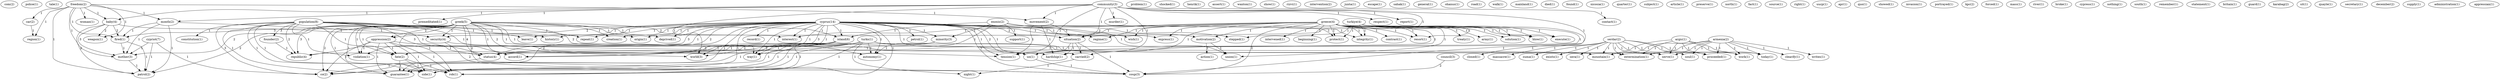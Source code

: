 digraph G {
  com [ label="com(2)" ];
  police [ label="police(1)" ];
  tale [ label="tale(1)" ];
  population [ label="population(8)" ];
  constitution [ label="constitution(1)" ];
  founder [ label="founder(2)" ];
  history [ label="history(1)" ];
  repeat [ label="repeat(1)" ];
  island [ label="island(6)" ];
  leave [ label="leave(1)" ];
  tension [ label="tension(1)" ];
  accord [ label="accord(1)" ];
  republic [ label="republic(4)" ];
  violation [ label="violation(1)" ];
  fate [ label="fate(2)" ];
  rob [ label="rob(1)" ];
  status [ label="status(4)" ];
  co [ label="co(2)" ];
  side [ label="side(1)" ];
  guarantee [ label="guarantee(1)" ];
  problem [ label="problem(1)" ];
  shocked [ label="shocked(1)" ];
  henrik [ label="henrik(1)" ];
  assert [ label="assert(1)" ];
  wanton [ label="wanton(1)" ];
  freedom [ label="freedom(2)" ];
  movement [ label="movement(2)" ];
  car [ label="car(2)" ];
  region [ label="region(1)" ];
  baby [ label="baby(4)" ];
  weapon [ label="weapon(1)" ];
  woman [ label="woman(1)" ];
  month [ label="month(2)" ];
  fired [ label="fired(1)" ];
  mother [ label="mother(3)" ];
  patrol [ label="patrol(2)" ];
  show [ label="show(1)" ];
  rizvi [ label="rizvi(1)" ];
  intervention [ label="intervention(2)" ];
  junta [ label="junta(1)" ];
  escape [ label="escape(1)" ];
  community [ label="community(3)" ];
  respect [ label="respect(1)" ];
  report [ label="report(1)" ];
  contact [ label="contact(1)" ];
  premeditated [ label="premeditated(1)" ];
  situation [ label="situation(2)" ];
  murder [ label="murder(1)" ];
  hardship [ label="hardship(1)" ];
  security [ label="security(4)" ];
  un [ label="un(1)" ];
  world [ label="world(3)" ];
  sahak [ label="sahak(1)" ];
  serdar [ label="serdar(2)" ];
  massacre [ label="massacre(1)" ];
  zuma [ label="zuma(1)" ];
  exists [ label="exists(1)" ];
  sera [ label="sera(1)" ];
  closed [ label="closed(1)" ];
  soul [ label="soul(1)" ];
  work [ label="work(1)" ];
  proceeded [ label="proceeded(1)" ];
  today [ label="today(1)" ];
  mountain [ label="mountain(1)" ];
  serve [ label="serve(1)" ];
  extermination [ label="extermination(1)" ];
  general [ label="general(1)" ];
  ohanus [ label="ohanus(1)" ];
  road [ label="road(1)" ];
  greece [ label="greece(4)" ];
  contrast [ label="contrast(1)" ];
  treaty [ label="treaty(1)" ];
  army [ label="army(1)" ];
  intervened [ label="intervened(1)" ];
  beginning [ label="beginning(1)" ];
  regime [ label="regime(1)" ];
  wish [ label="wish(1)" ];
  express [ label="express(1)" ];
  motivation [ label="motivation(2)" ];
  carried [ label="carried(2)" ];
  union [ label="union(1)" ];
  solution [ label="solution(1)" ];
  interest [ label="interest(1)" ];
  protect [ label="protect(1)" ];
  execute [ label="execute(1)" ];
  integrity [ label="integrity(1)" ];
  blow [ label="blow(1)" ];
  resort [ label="resort(1)" ];
  coup [ label="coup(3)" ];
  walk [ label="walk(1)" ];
  mainland [ label="mainland(1)" ];
  died [ label="died(1)" ];
  found [ label="found(1)" ];
  nicosia [ label="nicosia(1)" ];
  quarter [ label="quarter(1)" ];
  subject [ label="subject(1)" ];
  article [ label="article(1)" ];
  preserve [ label="preserve(1)" ];
  north [ label="north(1)" ];
  fact [ label="fact(1)" ];
  source [ label="source(1)" ];
  right [ label="right(1)" ];
  uucp [ label="uucp(1)" ];
  apr [ label="apr(1)" ];
  cyprus [ label="cyprus(14)" ];
  petrol [ label="petrol(1)" ];
  minority [ label="minority(3)" ];
  record [ label="record(1)" ];
  creation [ label="creation(1)" ];
  origin [ label="origin(1)" ];
  oppression [ label="oppression(2)" ];
  deprived [ label="deprived(1)" ];
  way [ label="way(1)" ];
  stepped [ label="stepped(1)" ];
  autonomy [ label="autonomy(1)" ];
  quo [ label="quo(1)" ];
  armenia [ label="armenia(2)" ];
  clearify [ label="clearify(1)" ];
  writes [ label="writes(1)" ];
  showed [ label="showed(1)" ];
  invasion [ label="invasion(1)" ];
  portrayed [ label="portrayed(1)" ];
  kpc [ label="kpc(2)" ];
  forced [ label="forced(1)" ];
  mass [ label="mass(1)" ];
  argic [ label="argic(1)" ];
  enosis [ label="enosis(2)" ];
  support [ label="support(1)" ];
  river [ label="river(1)" ];
  broke [ label="broke(1)" ];
  turkiye [ label="turkiye(4)" ];
  cypress [ label="cypress(1)" ];
  action [ label="action(1)" ];
  night [ label="night(1)" ];
  nothing [ label="nothing(1)" ];
  south [ label="south(1)" ];
  remember [ label="remember(1)" ];
  statement [ label="statement(1)" ];
  britain [ label="britain(1)" ];
  guard [ label="guard(1)" ];
  greek [ label="greek(5)" ];
  karabag [ label="karabag(2)" ];
  sit [ label="sit(1)" ];
  quayle [ label="quayle(1)" ];
  turks [ label="turks(1)" ];
  secretary [ label="secretary(1)" ];
  december [ label="december(2)" ];
  supply [ label="supply(1)" ];
  cypriot [ label="cypriot(7)" ];
  administration [ label="administration(1)" ];
  council [ label="council(3)" ];
  appressian [ label="appressian(1)" ];
  population -> constitution [ label="1" ];
  population -> founder [ label="3" ];
  population -> history [ label="1" ];
  population -> repeat [ label="1" ];
  population -> island [ label="1" ];
  population -> leave [ label="1" ];
  population -> tension [ label="1" ];
  population -> accord [ label="1" ];
  population -> republic [ label="2" ];
  population -> violation [ label="1" ];
  population -> fate [ label="1" ];
  population -> rob [ label="1" ];
  population -> status [ label="3" ];
  population -> co [ label="3" ];
  population -> side [ label="1" ];
  population -> guarantee [ label="1" ];
  freedom -> movement [ label="1" ];
  freedom -> car [ label="1" ];
  freedom -> region [ label="1" ];
  freedom -> baby [ label="1" ];
  freedom -> weapon [ label="1" ];
  freedom -> woman [ label="1" ];
  freedom -> month [ label="1" ];
  freedom -> fired [ label="1" ];
  freedom -> mother [ label="1" ];
  freedom -> patrol [ label="1" ];
  community -> respect [ label="1" ];
  community -> report [ label="1" ];
  community -> contact [ label="1" ];
  community -> movement [ label="1" ];
  community -> baby [ label="1" ];
  community -> premeditated [ label="1" ];
  community -> situation [ label="1" ];
  community -> murder [ label="1" ];
  community -> month [ label="1" ];
  community -> tension [ label="1" ];
  community -> hardship [ label="1" ];
  community -> security [ label="1" ];
  community -> un [ label="1" ];
  community -> world [ label="1" ];
  serdar -> massacre [ label="1" ];
  serdar -> zuma [ label="1" ];
  serdar -> exists [ label="1" ];
  serdar -> sera [ label="1" ];
  serdar -> closed [ label="1" ];
  serdar -> soul [ label="1" ];
  serdar -> work [ label="1" ];
  serdar -> proceeded [ label="1" ];
  serdar -> today [ label="1" ];
  serdar -> mountain [ label="1" ];
  serdar -> serve [ label="1" ];
  serdar -> extermination [ label="1" ];
  greece -> contrast [ label="1" ];
  greece -> treaty [ label="1" ];
  greece -> army [ label="1" ];
  greece -> intervened [ label="1" ];
  greece -> beginning [ label="1" ];
  greece -> regime [ label="1" ];
  greece -> situation [ label="1" ];
  greece -> wish [ label="1" ];
  greece -> express [ label="1" ];
  greece -> motivation [ label="1" ];
  greece -> carried [ label="1" ];
  greece -> union [ label="1" ];
  greece -> solution [ label="1" ];
  greece -> interest [ label="1" ];
  greece -> un [ label="1" ];
  greece -> protect [ label="1" ];
  greece -> execute [ label="1" ];
  greece -> integrity [ label="1" ];
  greece -> blow [ label="1" ];
  greece -> resort [ label="1" ];
  greece -> coup [ label="2" ];
  movement -> situation [ label="1" ];
  movement -> tension [ label="1" ];
  movement -> hardship [ label="1" ];
  car -> region [ label="1" ];
  founder -> republic [ label="1" ];
  baby -> weapon [ label="2" ];
  baby -> fired [ label="2" ];
  baby -> security [ label="1" ];
  baby -> mother [ label="3" ];
  baby -> patrol [ label="2" ];
  cyprus -> regime [ label="1" ];
  cyprus -> situation [ label="2" ];
  cyprus -> wish [ label="1" ];
  cyprus -> petrol [ label="1" ];
  cyprus -> history [ label="1" ];
  cyprus -> repeat [ label="1" ];
  cyprus -> express [ label="1" ];
  cyprus -> minority [ label="1" ];
  cyprus -> island [ label="1" ];
  cyprus -> carried [ label="1" ];
  cyprus -> leave [ label="1" ];
  cyprus -> tension [ label="1" ];
  cyprus -> hardship [ label="1" ];
  cyprus -> record [ label="1" ];
  cyprus -> creation [ label="1" ];
  cyprus -> origin [ label="1" ];
  cyprus -> interest [ label="1" ];
  cyprus -> accord [ label="1" ];
  cyprus -> un [ label="2" ];
  cyprus -> oppression [ label="2" ];
  cyprus -> republic [ label="3" ];
  cyprus -> protect [ label="1" ];
  cyprus -> deprived [ label="1" ];
  cyprus -> violation [ label="1" ];
  cyprus -> fate [ label="1" ];
  cyprus -> integrity [ label="1" ];
  cyprus -> world [ label="3" ];
  cyprus -> way [ label="1" ];
  cyprus -> rob [ label="1" ];
  cyprus -> status [ label="2" ];
  cyprus -> resort [ label="1" ];
  cyprus -> stepped [ label="2" ];
  cyprus -> co [ label="2" ];
  cyprus -> side [ label="1" ];
  cyprus -> autonomy [ label="1" ];
  cyprus -> coup [ label="1" ];
  cyprus -> guarantee [ label="1" ];
  armenia -> soul [ label="1" ];
  armenia -> clearify [ label="1" ];
  armenia -> work [ label="1" ];
  armenia -> proceeded [ label="1" ];
  armenia -> today [ label="1" ];
  armenia -> mountain [ label="1" ];
  armenia -> writes [ label="1" ];
  armenia -> serve [ label="1" ];
  armenia -> extermination [ label="1" ];
  situation -> carried [ label="1" ];
  situation -> tension [ label="1" ];
  situation -> hardship [ label="1" ];
  situation -> coup [ label="1" ];
  argic -> work [ label="1" ];
  argic -> proceeded [ label="1" ];
  argic -> today [ label="1" ];
  argic -> mountain [ label="1" ];
  argic -> serve [ label="1" ];
  argic -> extermination [ label="1" ];
  enosis -> minority [ label="1" ];
  enosis -> motivation [ label="1" ];
  enosis -> island [ label="1" ];
  enosis -> support [ label="1" ];
  enosis -> union [ label="1" ];
  enosis -> status [ label="1" ];
  turkiye -> solution [ label="1" ];
  turkiye -> protect [ label="1" ];
  turkiye -> execute [ label="1" ];
  turkiye -> integrity [ label="1" ];
  turkiye -> blow [ label="1" ];
  turkiye -> status [ label="1" ];
  turkiye -> resort [ label="1" ];
  turkiye -> stepped [ label="1" ];
  turkiye -> coup [ label="1" ];
  month -> fired [ label="1" ];
  month -> security [ label="1" ];
  month -> mother [ label="1" ];
  month -> patrol [ label="1" ];
  minority -> republic [ label="1" ];
  minority -> way [ label="1" ];
  minority -> autonomy [ label="1" ];
  motivation -> union [ label="1" ];
  motivation -> action [ label="1" ];
  island -> accord [ label="1" ];
  island -> world [ label="2" ];
  island -> rob [ label="1" ];
  island -> side [ label="1" ];
  island -> guarantee [ label="1" ];
  carried -> night [ label="1" ];
  greek -> creation [ label="1" ];
  greek -> origin [ label="1" ];
  greek -> interest [ label="2" ];
  greek -> fired [ label="3" ];
  greek -> accord [ label="1" ];
  greek -> security [ label="1" ];
  greek -> un [ label="2" ];
  greek -> oppression [ label="2" ];
  greek -> republic [ label="3" ];
  greek -> deprived [ label="1" ];
  greek -> violation [ label="1" ];
  greek -> fate [ label="1" ];
  greek -> world [ label="2" ];
  greek -> way [ label="1" ];
  greek -> rob [ label="1" ];
  greek -> status [ label="4" ];
  greek -> co [ label="2" ];
  greek -> side [ label="1" ];
  greek -> mother [ label="2" ];
  greek -> autonomy [ label="1" ];
  greek -> coup [ label="2" ];
  greek -> guarantee [ label="1" ];
  greek -> patrol [ label="2" ];
  fired -> mother [ label="1" ];
  fired -> patrol [ label="1" ];
  security -> un [ label="3" ];
  security -> coup [ label="2" ];
  un -> coup [ label="1" ];
  oppression -> violation [ label="1" ];
  oppression -> fate [ label="1" ];
  oppression -> rob [ label="1" ];
  oppression -> status [ label="1" ];
  oppression -> co [ label="1" ];
  oppression -> side [ label="1" ];
  oppression -> guarantee [ label="1" ];
  fate -> rob [ label="1" ];
  fate -> side [ label="1" ];
  fate -> guarantee [ label="1" ];
  turks -> night [ label="1" ];
  turks -> mountain [ label="1" ];
  turks -> way [ label="1" ];
  turks -> rob [ label="1" ];
  turks -> status [ label="2" ];
  turks -> co [ label="1" ];
  turks -> side [ label="1" ];
  turks -> autonomy [ label="1" ];
  turks -> serve [ label="1" ];
  turks -> extermination [ label="1" ];
  turks -> guarantee [ label="1" ];
  status -> co [ label="1" ];
  cypriot -> co [ label="1" ];
  cypriot -> mother [ label="1" ];
  cypriot -> patrol [ label="1" ];
  council -> coup [ label="2" ];
  mother -> patrol [ label="1" ];
}
